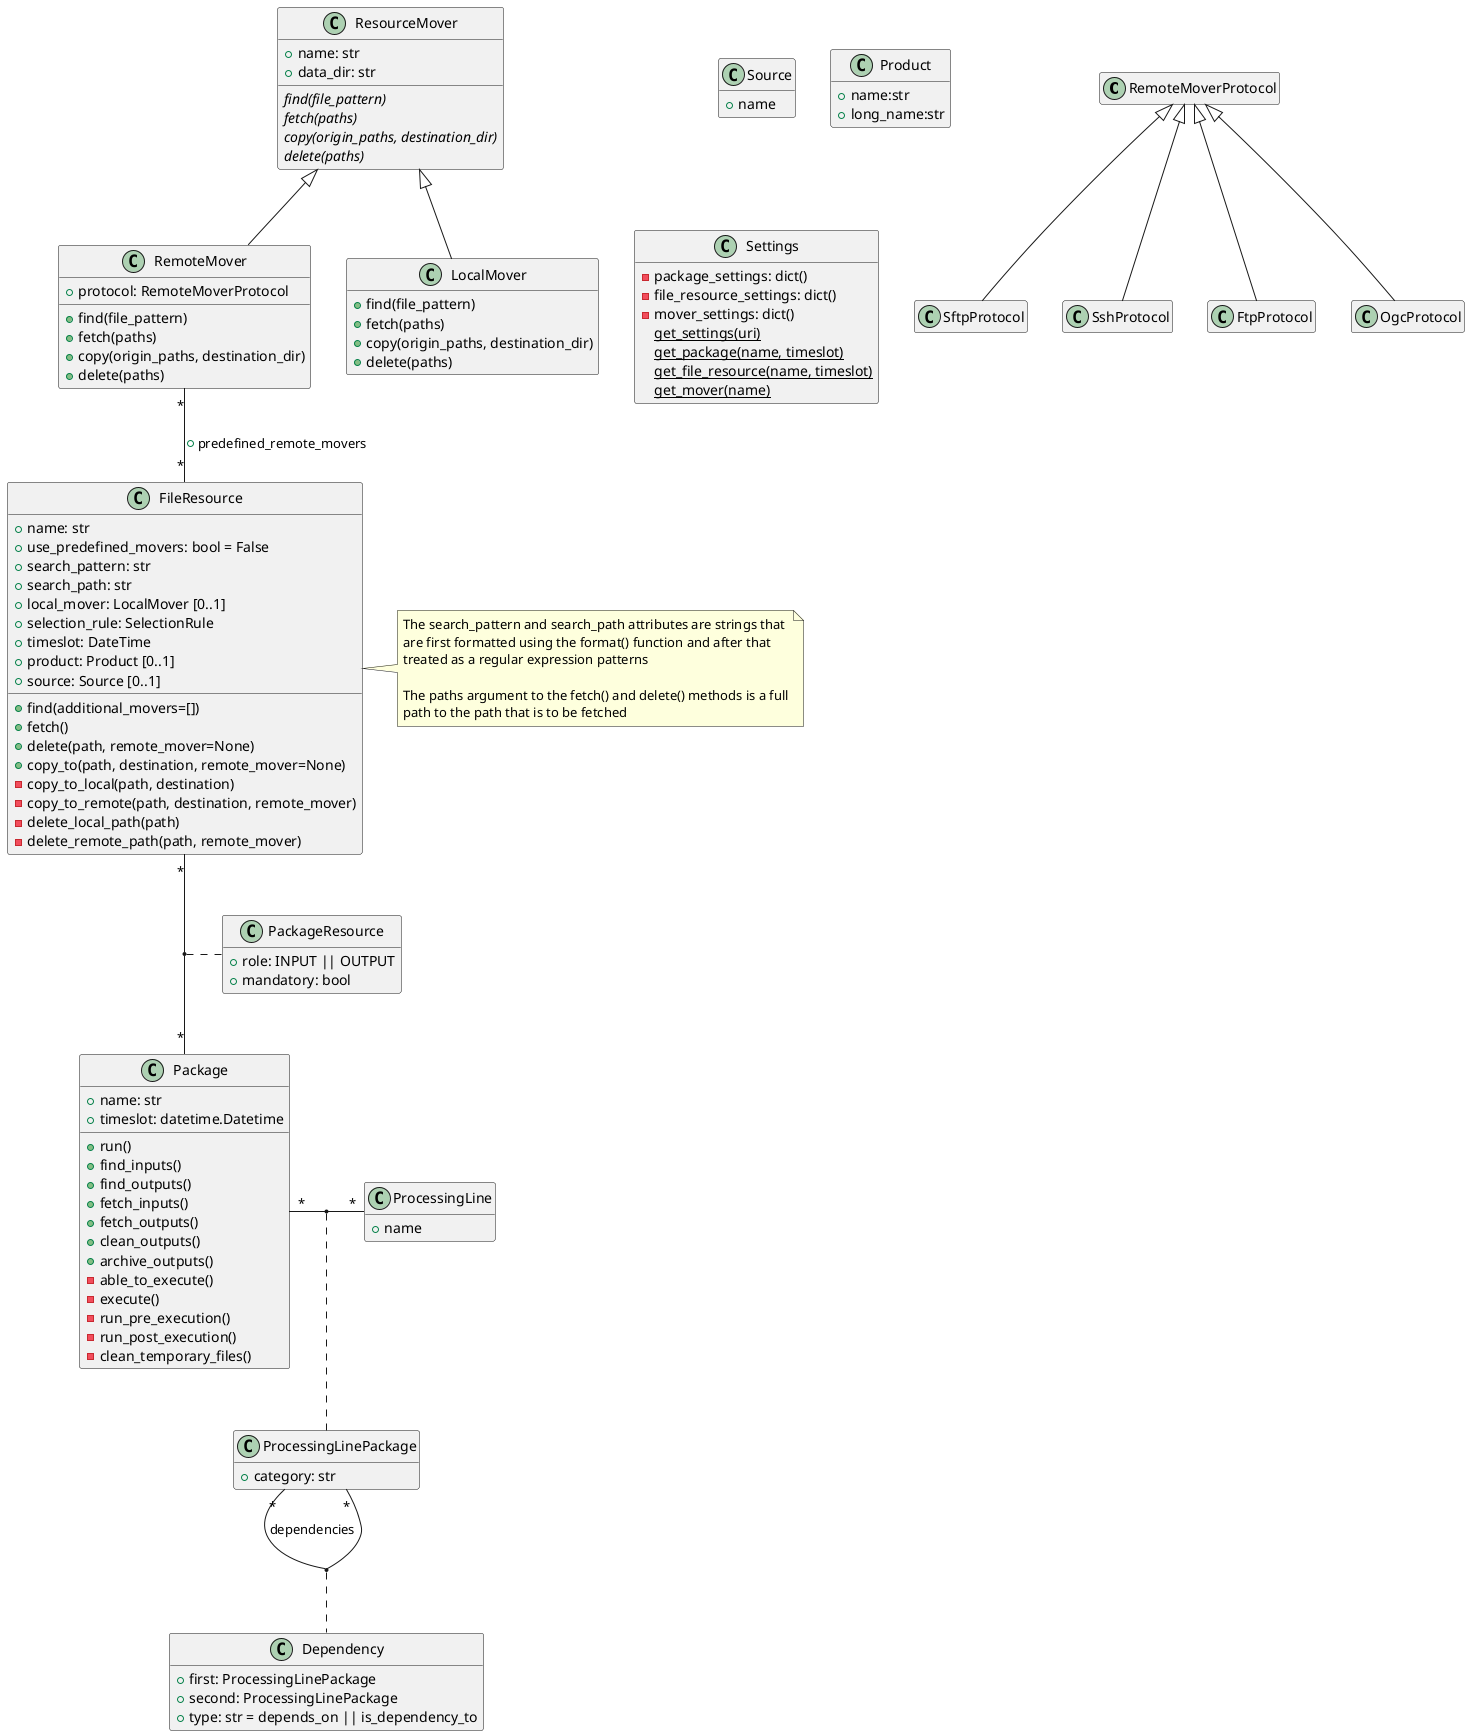@startuml

hide empty attributes
hide empty methods

RemoteMoverProtocol <|-- SftpProtocol
RemoteMoverProtocol <|-- SshProtocol
RemoteMoverProtocol <|-- FtpProtocol
RemoteMoverProtocol <|-- OgcProtocol

ResourceMover <|-- LocalMover
ResourceMover <|-- RemoteMover
FileResource "*" -up- "*" RemoteMover : +predefined_remote_movers
FileResource "*" -- "*" Package
(FileResource, Package) .. PackageResource
Package "*" - "*" ProcessingLine
(Package, ProcessingLine) .. ProcessingLinePackage
ProcessingLinePackage "*" -- "*" ProcessingLinePackage : +dependencies
(ProcessingLinePackage, ProcessingLinePackage) .. Dependency

class ResourceMover {
    +name: str
    +data_dir: str
    {abstract}find(file_pattern)
    {abstract}fetch(paths)
    {abstract}copy(origin_paths, destination_dir)
    {abstract}delete(paths)
}

class LocalMover {
    +find(file_pattern)
    +fetch(paths)
    +copy(origin_paths, destination_dir)
    +delete(paths)
}

class RemoteMover {
    +protocol: RemoteMoverProtocol
    +find(file_pattern)
    +fetch(paths)
    +copy(origin_paths, destination_dir)
    +delete(paths)
}

class Package {
    +name: str
    +timeslot: datetime.Datetime
    +run()
    +find_inputs()
    +find_outputs()
    +fetch_inputs()
    +fetch_outputs()
    +clean_outputs()
    +archive_outputs()
    -able_to_execute()
    -execute()
    -run_pre_execution()
    -run_post_execution()
    -clean_temporary_files()
}

class PackageResource {
    +role: INPUT || OUTPUT
    +mandatory: bool
}

class FileResource {
    +name: str
    +use_predefined_movers: bool = False
    +search_pattern: str
    +search_path: str
    +local_mover: LocalMover [0..1]
    +selection_rule: SelectionRule
    +timeslot: DateTime
    +product: Product [0..1]
    +source: Source [0..1]
    +find(additional_movers=[])
    +fetch()
    +delete(path, remote_mover=None)
    +copy_to(path, destination, remote_mover=None)
    -copy_to_local(path, destination)
    -copy_to_remote(path, destination, remote_mover)
    -delete_local_path(path)
    -delete_remote_path(path, remote_mover)
}

class Source {
    +name
}

class Product {
    +name:str
    +long_name:str
}

class ProcessingLine {
    +name
}

class ProcessingLinePackage {
    +category: str
}

class Settings {
    -package_settings: dict()
    -file_resource_settings: dict()
    -mover_settings: dict()
    {static} get_settings(uri)
    {static} get_package(name, timeslot)
    {static} get_file_resource(name, timeslot)
    {static} get_mover(name)
}

class Dependency {
    +first: ProcessingLinePackage
    +second: ProcessingLinePackage
    +type: str = depends_on || is_dependency_to
}

note right of FileResource
The search_pattern and search_path attributes are strings that
are first formatted using the format() function and after that
treated as a regular expression patterns

The paths argument to the fetch() and delete() methods is a full
path to the path that is to be fetched
end note

@enduml